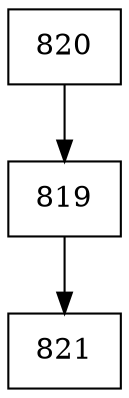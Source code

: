 digraph G {
  node [shape=record];
  node0 [label="{820}"];
  node0 -> node1;
  node1 [label="{819}"];
  node1 -> node2;
  node2 [label="{821}"];
}
